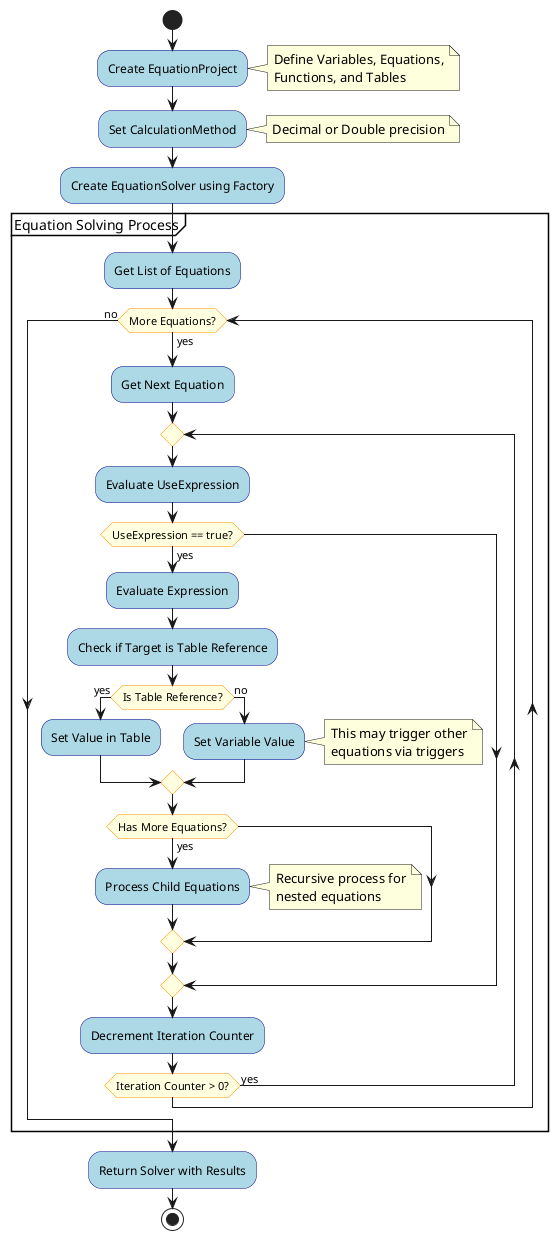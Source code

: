 @startuml EquationSolver Activity Diagram

skinparam activityBackgroundColor LightBlue
skinparam activityBorderColor DarkBlue
skinparam activityDiamondBackgroundColor LightYellow
skinparam activityDiamondBorderColor DarkOrange

start

:Create EquationProject;
note right
  Define Variables, Equations,
  Functions, and Tables
end note

:Set CalculationMethod;
note right
  Decimal or Double precision
end note

:Create EquationSolver using Factory;

partition "Equation Solving Process" {
  :Get List of Equations;
  
  while (More Equations?) is (yes)
    :Get Next Equation;
    
    repeat
      :Evaluate UseExpression;
      
      if (UseExpression == true?) then (yes)
        :Evaluate Expression;
        
        :Check if Target is Table Reference;
        
        if (Is Table Reference?) then (yes)
          :Set Value in Table;
        else (no)
          :Set Variable Value;
          note right
            This may trigger other
            equations via triggers
          end note
        endif
        
        if (Has More Equations?) then (yes)
          :Process Child Equations;
          note right
            Recursive process for
            nested equations
          end note
        endif
      endif
      
      :Decrement Iteration Counter;
    repeat while (Iteration Counter > 0?) is (yes)
  endwhile (no)
}

:Return Solver with Results;

stop

@enduml